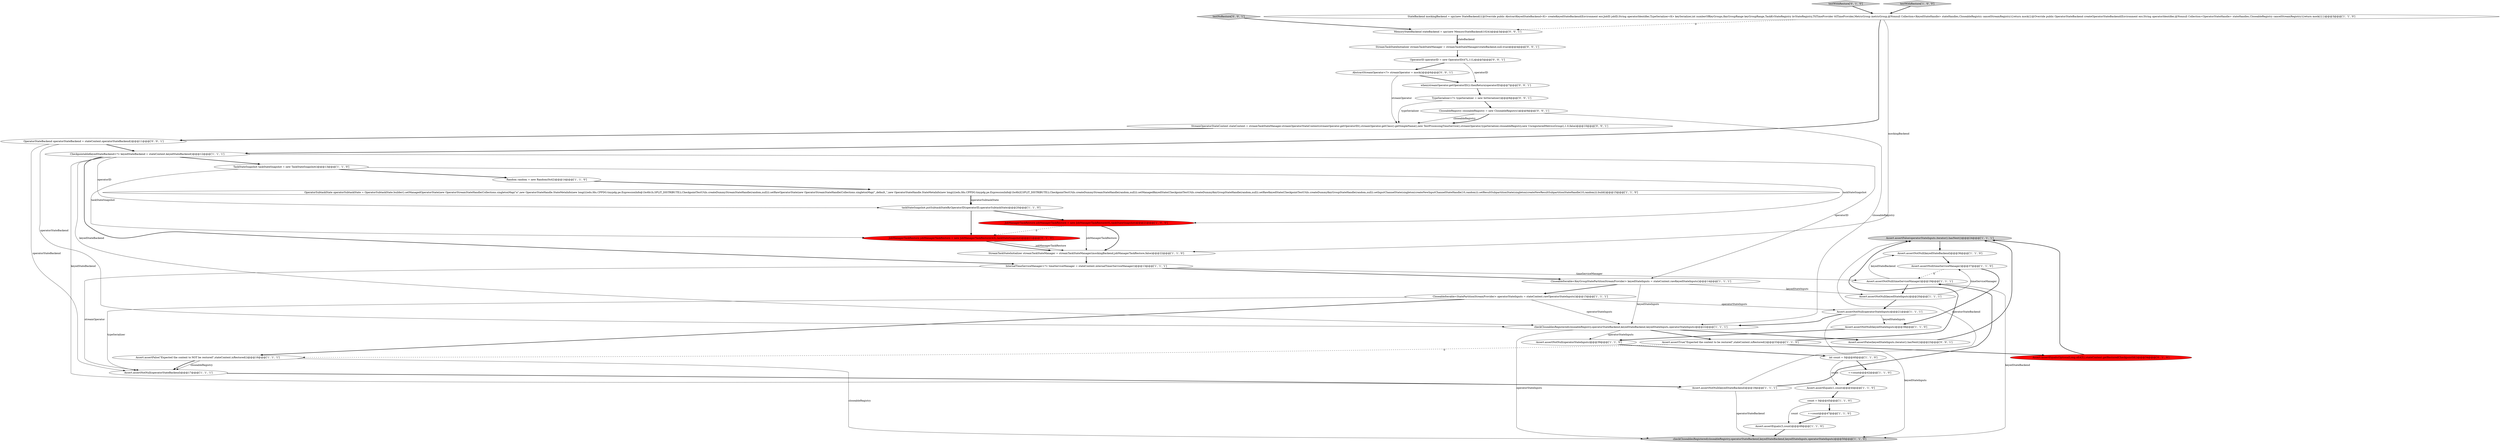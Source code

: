 digraph {
8 [style = filled, label = "Assert.assertFalse(operatorStateInputs.iterator().hasNext())@@@24@@@['1', '1', '1']", fillcolor = lightgray, shape = ellipse image = "AAA0AAABBB1BBB"];
11 [style = filled, label = "count = 0@@@45@@@['1', '1', '0']", fillcolor = white, shape = ellipse image = "AAA0AAABBB1BBB"];
33 [style = filled, label = "testWithRestore['0', '1', '0']", fillcolor = lightgray, shape = diamond image = "AAA0AAABBB2BBB"];
38 [style = filled, label = "OperatorStateBackend operatorStateBackend = stateContext.operatorStateBackend()@@@11@@@['0', '0', '1']", fillcolor = white, shape = ellipse image = "AAA0AAABBB3BBB"];
16 [style = filled, label = "testWithRestore['1', '0', '0']", fillcolor = lightgray, shape = diamond image = "AAA0AAABBB1BBB"];
3 [style = filled, label = "Assert.assertNotNull(keyedStateBackend)@@@36@@@['1', '1', '0']", fillcolor = white, shape = ellipse image = "AAA0AAABBB1BBB"];
15 [style = filled, label = "Assert.assertNull(timeServiceManager)@@@37@@@['1', '1', '0']", fillcolor = white, shape = ellipse image = "AAA0AAABBB1BBB"];
21 [style = filled, label = "InternalTimeServiceManager<?> timeServiceManager = stateContext.internalTimerServiceManager()@@@13@@@['1', '1', '1']", fillcolor = white, shape = ellipse image = "AAA0AAABBB1BBB"];
35 [style = filled, label = "testNoRestore['0', '0', '1']", fillcolor = lightgray, shape = diamond image = "AAA0AAABBB3BBB"];
34 [style = filled, label = "JobManagerTaskRestore jobManagerTaskRestore = new JobManagerTaskRestore(42L,taskStateSnapshot)@@@21@@@['0', '1', '0']", fillcolor = red, shape = ellipse image = "AAA1AAABBB2BBB"];
42 [style = filled, label = "when(streamOperator.getOperatorID()).thenReturn(operatorID)@@@7@@@['0', '0', '1']", fillcolor = white, shape = ellipse image = "AAA0AAABBB3BBB"];
24 [style = filled, label = "Assert.assertNotNull(keyedStateBackend)@@@18@@@['1', '1', '1']", fillcolor = white, shape = ellipse image = "AAA0AAABBB1BBB"];
4 [style = filled, label = "Assert.assertTrue(\"Expected the context to be restored\",stateContext.isRestored())@@@33@@@['1', '1', '0']", fillcolor = white, shape = ellipse image = "AAA0AAABBB1BBB"];
22 [style = filled, label = "CheckpointableKeyedStateBackend<?> keyedStateBackend = stateContext.keyedStateBackend()@@@12@@@['1', '1', '1']", fillcolor = white, shape = ellipse image = "AAA0AAABBB1BBB"];
40 [style = filled, label = "Assert.assertFalse(keyedStateInputs.iterator().hasNext())@@@23@@@['0', '0', '1']", fillcolor = white, shape = ellipse image = "AAA0AAABBB3BBB"];
6 [style = filled, label = "CloseableIterable<StatePartitionStreamProvider> operatorStateInputs = stateContext.rawOperatorStateInputs()@@@15@@@['1', '1', '1']", fillcolor = white, shape = ellipse image = "AAA0AAABBB1BBB"];
5 [style = filled, label = "checkCloseablesRegistered(closeableRegistry,operatorStateBackend,keyedStateBackend,keyedStateInputs,operatorStateInputs)@@@50@@@['1', '1', '0']", fillcolor = lightgray, shape = ellipse image = "AAA0AAABBB1BBB"];
25 [style = filled, label = "++count@@@42@@@['1', '1', '0']", fillcolor = white, shape = ellipse image = "AAA0AAABBB1BBB"];
26 [style = filled, label = "Assert.assertNotNull(keyedStateInputs)@@@20@@@['1', '1', '1']", fillcolor = white, shape = ellipse image = "AAA0AAABBB1BBB"];
30 [style = filled, label = "Assert.assertFalse(\"Expected the context to NOT be restored\",stateContext.isRestored())@@@16@@@['1', '1', '1']", fillcolor = white, shape = ellipse image = "AAA0AAABBB1BBB"];
7 [style = filled, label = "Assert.assertNotNull(operatorStateBackend)@@@17@@@['1', '1', '1']", fillcolor = white, shape = ellipse image = "AAA0AAABBB1BBB"];
9 [style = filled, label = "CloseableIterable<KeyGroupStatePartitionStreamProvider> keyedStateInputs = stateContext.rawKeyedStateInputs()@@@14@@@['1', '1', '1']", fillcolor = white, shape = ellipse image = "AAA0AAABBB1BBB"];
29 [style = filled, label = "Assert.assertEquals(3,count)@@@49@@@['1', '1', '0']", fillcolor = white, shape = ellipse image = "AAA0AAABBB1BBB"];
32 [style = filled, label = "Assert.assertEquals(OptionalLong.of(42L),stateContext.getRestoredCheckpointId())@@@34@@@['0', '1', '0']", fillcolor = red, shape = ellipse image = "AAA1AAABBB2BBB"];
36 [style = filled, label = "AbstractStreamOperator<?> streamOperator = mock()@@@6@@@['0', '0', '1']", fillcolor = white, shape = ellipse image = "AAA0AAABBB3BBB"];
39 [style = filled, label = "OperatorID operatorID = new OperatorID(47L,11L)@@@5@@@['0', '0', '1']", fillcolor = white, shape = ellipse image = "AAA0AAABBB3BBB"];
27 [style = filled, label = "TaskStateSnapshot taskStateSnapshot = new TaskStateSnapshot()@@@13@@@['1', '1', '0']", fillcolor = white, shape = ellipse image = "AAA0AAABBB1BBB"];
44 [style = filled, label = "MemoryStateBackend stateBackend = spy(new MemoryStateBackend(1024))@@@3@@@['0', '0', '1']", fillcolor = white, shape = ellipse image = "AAA0AAABBB3BBB"];
17 [style = filled, label = "Assert.assertEquals(1,count)@@@44@@@['1', '1', '0']", fillcolor = white, shape = ellipse image = "AAA0AAABBB1BBB"];
23 [style = filled, label = "Random random = new Random(0x42)@@@14@@@['1', '1', '0']", fillcolor = white, shape = ellipse image = "AAA0AAABBB1BBB"];
1 [style = filled, label = "taskStateSnapshot.putSubtaskStateByOperatorID(operatorID,operatorSubtaskState)@@@20@@@['1', '1', '0']", fillcolor = white, shape = ellipse image = "AAA0AAABBB1BBB"];
2 [style = filled, label = "checkCloseablesRegistered(closeableRegistry,operatorStateBackend,keyedStateBackend,keyedStateInputs,operatorStateInputs)@@@22@@@['1', '1', '1']", fillcolor = white, shape = ellipse image = "AAA0AAABBB1BBB"];
20 [style = filled, label = "++count@@@47@@@['1', '1', '0']", fillcolor = white, shape = ellipse image = "AAA0AAABBB1BBB"];
19 [style = filled, label = "Assert.assertNotNull(operatorStateInputs)@@@39@@@['1', '1', '0']", fillcolor = white, shape = ellipse image = "AAA0AAABBB1BBB"];
37 [style = filled, label = "StreamOperatorStateContext stateContext = streamTaskStateManager.streamOperatorStateContext(streamOperator.getOperatorID(),streamOperator.getClass().getSimpleName(),new TestProcessingTimeService(),streamOperator,typeSerializer,closeableRegistry,new UnregisteredMetricsGroup(),1.0,false)@@@10@@@['0', '0', '1']", fillcolor = white, shape = ellipse image = "AAA0AAABBB3BBB"];
10 [style = filled, label = "JobManagerTaskRestore jobManagerTaskRestore = new JobManagerTaskRestore(0L,taskStateSnapshot)@@@21@@@['1', '0', '0']", fillcolor = red, shape = ellipse image = "AAA1AAABBB1BBB"];
0 [style = filled, label = "StateBackend mockingBackend = spy(new StateBackend(){@Override public AbstractKeyedStateBackend<K> createKeyedStateBackend(Environment env,JobID jobID,String operatorIdentifier,TypeSerializer<K> keySerializer,int numberOfKeyGroups,KeyGroupRange keyGroupRange,TaskKvStateRegistry kvStateRegistry,TtlTimeProvider ttlTimeProvider,MetricGroup metricGroup,@Nonnull Collection<KeyedStateHandle> stateHandles,CloseableRegistry cancelStreamRegistry){return mock()}@Override public OperatorStateBackend createOperatorStateBackend(Environment env,String operatorIdentifier,@Nonnull Collection<OperatorStateHandle> stateHandles,CloseableRegistry cancelStreamRegistry){return mock()}})@@@3@@@['1', '1', '0']", fillcolor = white, shape = ellipse image = "AAA0AAABBB1BBB"];
18 [style = filled, label = "OperatorSubtaskState operatorSubtaskState = OperatorSubtaskState.builder().setManagedOperatorState(new OperatorStreamStateHandle(Collections.singletonMap(\"a\",new OperatorStateHandle.StateMetaInfo(new long((((edu.fdu.CPPDG.tinypdg.pe.ExpressionInfo@1bc6b1b,SPLIT_DISTRIBUTE)),CheckpointTestUtils.createDummyStreamStateHandle(random,null))).setRawOperatorState(new OperatorStreamStateHandle(Collections.singletonMap(\"_default_\",new OperatorStateHandle.StateMetaInfo(new long((((edu.fdu.CPPDG.tinypdg.pe.ExpressionInfo@1bc6b2f,SPLIT_DISTRIBUTE)),CheckpointTestUtils.createDummyStreamStateHandle(random,null))).setManagedKeyedState(CheckpointTestUtils.createDummyKeyGroupStateHandle(random,null)).setRawKeyedState(CheckpointTestUtils.createDummyKeyGroupStateHandle(random,null)).setInputChannelState(singleton(createNewInputChannelStateHandle(10,random))).setResultSubpartitionState(singleton(createNewResultSubpartitionStateHandle(10,random))).build()@@@15@@@['1', '1', '0']", fillcolor = white, shape = ellipse image = "AAA0AAABBB1BBB"];
13 [style = filled, label = "int count = 0@@@40@@@['1', '1', '0']", fillcolor = white, shape = ellipse image = "AAA0AAABBB1BBB"];
45 [style = filled, label = "CloseableRegistry closeableRegistry = new CloseableRegistry()@@@9@@@['0', '0', '1']", fillcolor = white, shape = ellipse image = "AAA0AAABBB3BBB"];
14 [style = filled, label = "Assert.assertNotNull(operatorStateInputs)@@@21@@@['1', '1', '1']", fillcolor = white, shape = ellipse image = "AAA0AAABBB1BBB"];
31 [style = filled, label = "Assert.assertNotNull(keyedStateInputs)@@@38@@@['1', '1', '0']", fillcolor = white, shape = ellipse image = "AAA0AAABBB1BBB"];
41 [style = filled, label = "StreamTaskStateInitializer streamTaskStateManager = streamTaskStateManager(stateBackend,null,true)@@@4@@@['0', '0', '1']", fillcolor = white, shape = ellipse image = "AAA0AAABBB3BBB"];
43 [style = filled, label = "TypeSerializer<?> typeSerializer = new IntSerializer()@@@8@@@['0', '0', '1']", fillcolor = white, shape = ellipse image = "AAA0AAABBB3BBB"];
12 [style = filled, label = "StreamTaskStateInitializer streamTaskStateManager = streamTaskStateManager(mockingBackend,jobManagerTaskRestore,false)@@@22@@@['1', '1', '0']", fillcolor = white, shape = ellipse image = "AAA0AAABBB1BBB"];
28 [style = filled, label = "Assert.assertNotNull(timeServiceManager)@@@19@@@['1', '1', '1']", fillcolor = white, shape = ellipse image = "AAA0AAABBB1BBB"];
16->0 [style = bold, label=""];
29->5 [style = bold, label=""];
43->37 [style = solid, label="typeSerializer"];
10->34 [style = dashed, label="0"];
0->44 [style = dashed, label="0"];
2->19 [style = solid, label="operatorStateInputs"];
45->2 [style = solid, label="closeableRegistry"];
4->30 [style = dashed, label="0"];
6->7 [style = solid, label="typeSerializer"];
22->2 [style = solid, label="keyedStateBackend"];
9->6 [style = bold, label=""];
33->0 [style = bold, label=""];
27->34 [style = solid, label="taskStateSnapshot"];
10->12 [style = bold, label=""];
37->38 [style = bold, label=""];
30->7 [style = solid, label="closeableRegistry"];
4->8 [style = bold, label=""];
2->5 [style = solid, label="operatorStateInputs"];
13->25 [style = bold, label=""];
24->28 [style = bold, label=""];
27->10 [style = solid, label="taskStateSnapshot"];
15->28 [style = dashed, label="0"];
0->12 [style = solid, label="mockingBackend"];
35->44 [style = bold, label=""];
12->21 [style = bold, label=""];
38->2 [style = solid, label="operatorStateBackend"];
28->3 [style = solid, label="keyedStateBackend"];
26->14 [style = bold, label=""];
39->42 [style = solid, label="operatorID"];
2->4 [style = bold, label=""];
43->45 [style = bold, label=""];
14->31 [style = solid, label="keyedStateInputs"];
13->17 [style = solid, label="count"];
7->24 [style = bold, label=""];
21->9 [style = bold, label=""];
22->24 [style = solid, label="keyedStateBackend"];
19->13 [style = bold, label=""];
18->1 [style = bold, label=""];
15->31 [style = bold, label=""];
30->7 [style = bold, label=""];
11->29 [style = solid, label="count"];
44->41 [style = bold, label=""];
36->42 [style = bold, label=""];
30->5 [style = solid, label="closeableRegistry"];
6->2 [style = solid, label="operatorStateInputs"];
26->15 [style = solid, label="timeServiceManager"];
8->3 [style = bold, label=""];
28->26 [style = bold, label=""];
28->5 [style = solid, label="keyedStateBackend"];
25->17 [style = bold, label=""];
22->9 [style = solid, label="operatorID"];
1->34 [style = bold, label=""];
32->8 [style = bold, label=""];
21->28 [style = solid, label="timeServiceManager"];
24->5 [style = solid, label="operatorStateBackend"];
21->7 [style = solid, label="streamOperator"];
34->12 [style = solid, label="jobManagerTaskRestore"];
14->2 [style = bold, label=""];
9->26 [style = solid, label="keyedStateInputs"];
22->1 [style = solid, label="operatorID"];
23->18 [style = bold, label=""];
31->19 [style = bold, label=""];
11->20 [style = bold, label=""];
14->5 [style = solid, label="keyedStateInputs"];
42->43 [style = bold, label=""];
20->29 [style = bold, label=""];
44->41 [style = solid, label="stateBackend"];
22->21 [style = bold, label=""];
24->8 [style = solid, label="operatorStateBackend"];
3->15 [style = bold, label=""];
45->37 [style = solid, label="closeableRegistry"];
2->40 [style = bold, label=""];
34->12 [style = bold, label=""];
9->2 [style = solid, label="keyedStateInputs"];
10->12 [style = solid, label="jobManagerTaskRestore"];
38->7 [style = solid, label="operatorStateBackend"];
22->27 [style = bold, label=""];
0->22 [style = bold, label=""];
36->37 [style = solid, label="streamOperator"];
18->1 [style = solid, label="operatorSubtaskState"];
27->23 [style = bold, label=""];
45->37 [style = bold, label=""];
41->39 [style = bold, label=""];
38->22 [style = bold, label=""];
1->10 [style = bold, label=""];
39->36 [style = bold, label=""];
4->32 [style = bold, label=""];
40->8 [style = bold, label=""];
6->14 [style = solid, label="operatorStateInputs"];
17->11 [style = bold, label=""];
6->30 [style = bold, label=""];
}
